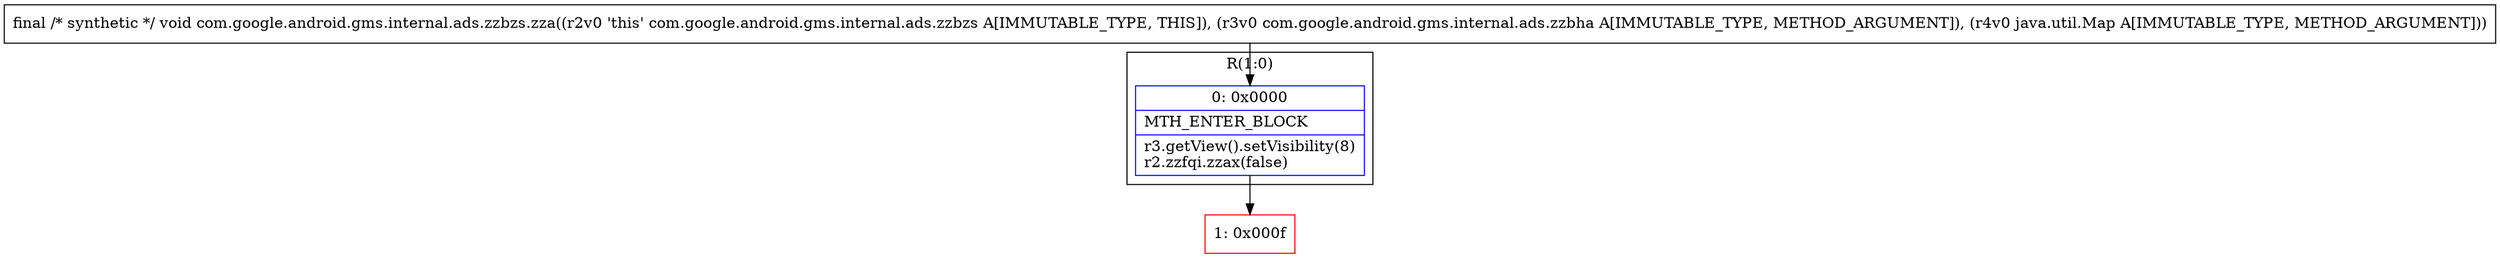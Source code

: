 digraph "CFG forcom.google.android.gms.internal.ads.zzbzs.zza(Lcom\/google\/android\/gms\/internal\/ads\/zzbha;Ljava\/util\/Map;)V" {
subgraph cluster_Region_1279908727 {
label = "R(1:0)";
node [shape=record,color=blue];
Node_0 [shape=record,label="{0\:\ 0x0000|MTH_ENTER_BLOCK\l|r3.getView().setVisibility(8)\lr2.zzfqi.zzax(false)\l}"];
}
Node_1 [shape=record,color=red,label="{1\:\ 0x000f}"];
MethodNode[shape=record,label="{final \/* synthetic *\/ void com.google.android.gms.internal.ads.zzbzs.zza((r2v0 'this' com.google.android.gms.internal.ads.zzbzs A[IMMUTABLE_TYPE, THIS]), (r3v0 com.google.android.gms.internal.ads.zzbha A[IMMUTABLE_TYPE, METHOD_ARGUMENT]), (r4v0 java.util.Map A[IMMUTABLE_TYPE, METHOD_ARGUMENT])) }"];
MethodNode -> Node_0;
Node_0 -> Node_1;
}

